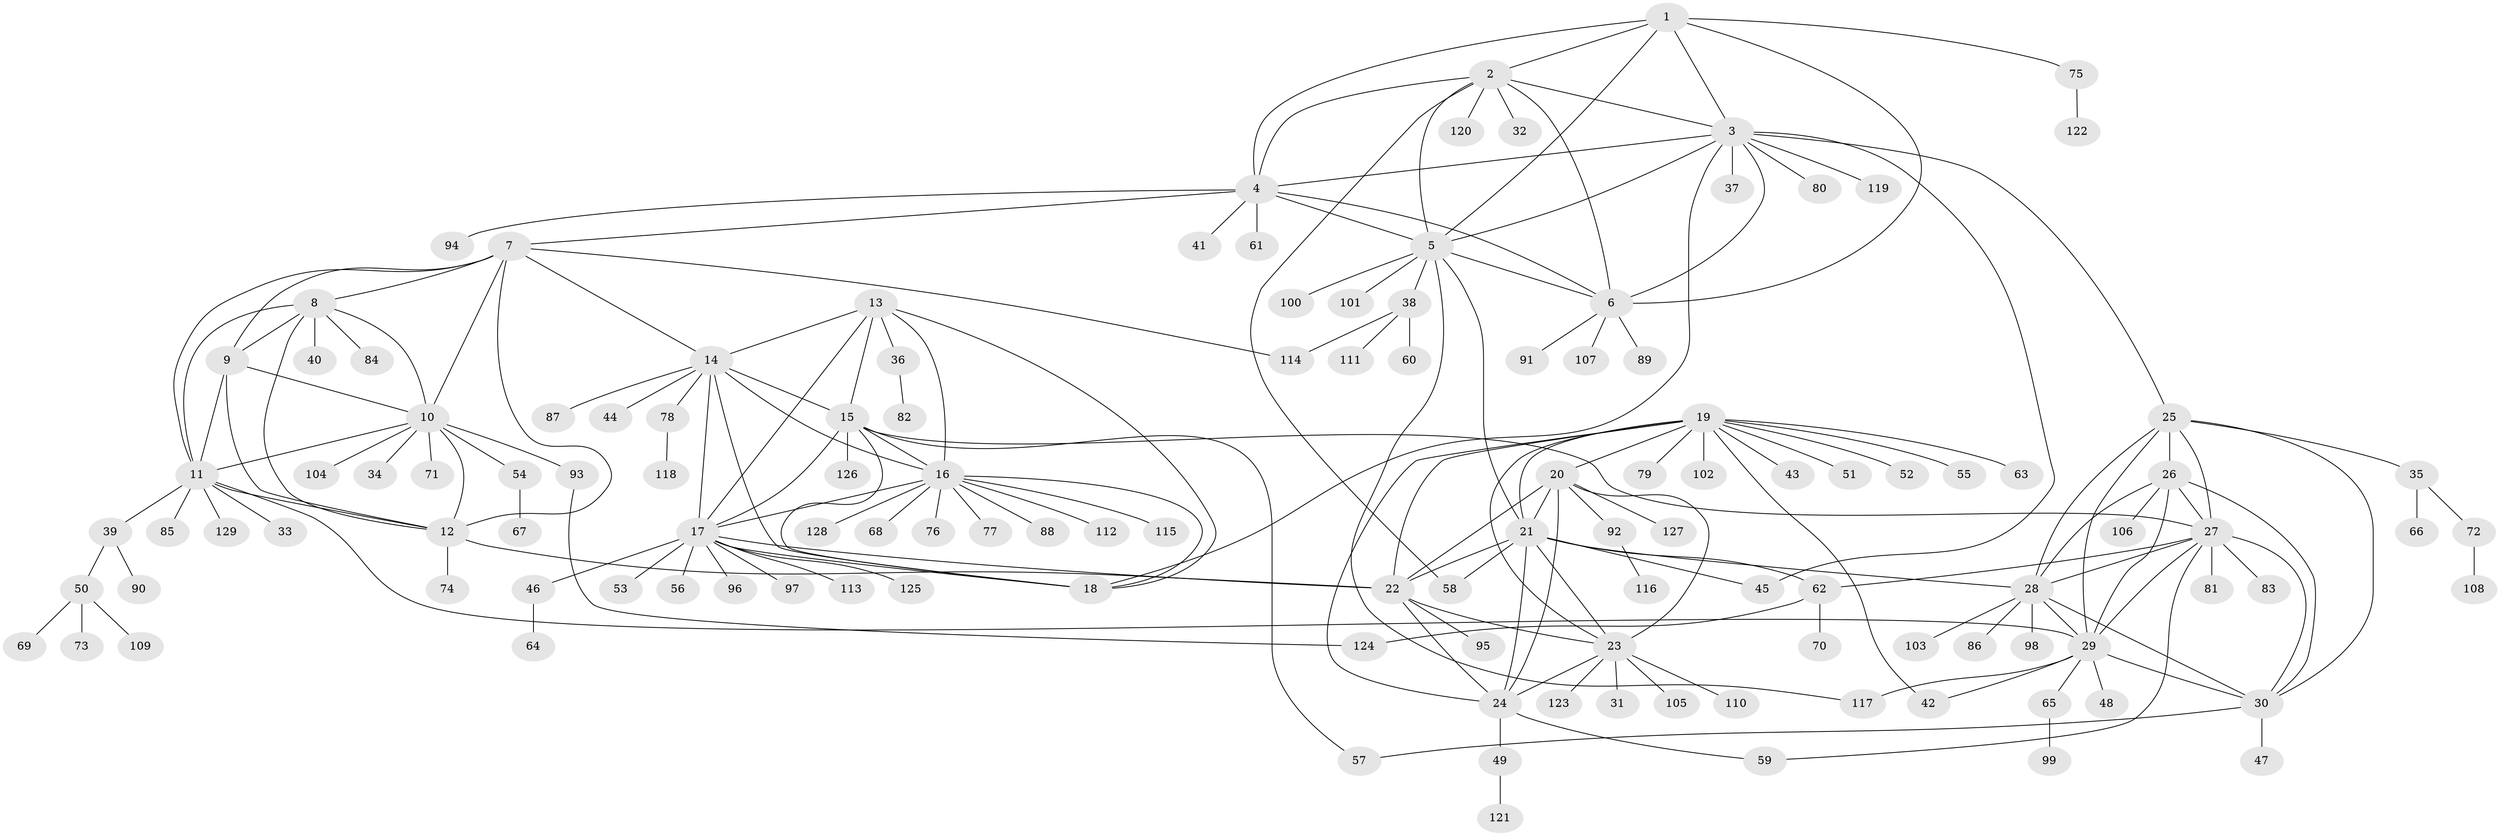 // Generated by graph-tools (version 1.1) at 2025/37/03/09/25 02:37:13]
// undirected, 129 vertices, 193 edges
graph export_dot {
graph [start="1"]
  node [color=gray90,style=filled];
  1;
  2;
  3;
  4;
  5;
  6;
  7;
  8;
  9;
  10;
  11;
  12;
  13;
  14;
  15;
  16;
  17;
  18;
  19;
  20;
  21;
  22;
  23;
  24;
  25;
  26;
  27;
  28;
  29;
  30;
  31;
  32;
  33;
  34;
  35;
  36;
  37;
  38;
  39;
  40;
  41;
  42;
  43;
  44;
  45;
  46;
  47;
  48;
  49;
  50;
  51;
  52;
  53;
  54;
  55;
  56;
  57;
  58;
  59;
  60;
  61;
  62;
  63;
  64;
  65;
  66;
  67;
  68;
  69;
  70;
  71;
  72;
  73;
  74;
  75;
  76;
  77;
  78;
  79;
  80;
  81;
  82;
  83;
  84;
  85;
  86;
  87;
  88;
  89;
  90;
  91;
  92;
  93;
  94;
  95;
  96;
  97;
  98;
  99;
  100;
  101;
  102;
  103;
  104;
  105;
  106;
  107;
  108;
  109;
  110;
  111;
  112;
  113;
  114;
  115;
  116;
  117;
  118;
  119;
  120;
  121;
  122;
  123;
  124;
  125;
  126;
  127;
  128;
  129;
  1 -- 2;
  1 -- 3;
  1 -- 4;
  1 -- 5;
  1 -- 6;
  1 -- 75;
  2 -- 3;
  2 -- 4;
  2 -- 5;
  2 -- 6;
  2 -- 32;
  2 -- 58;
  2 -- 120;
  3 -- 4;
  3 -- 5;
  3 -- 6;
  3 -- 18;
  3 -- 25;
  3 -- 37;
  3 -- 45;
  3 -- 80;
  3 -- 119;
  4 -- 5;
  4 -- 6;
  4 -- 7;
  4 -- 41;
  4 -- 61;
  4 -- 94;
  5 -- 6;
  5 -- 21;
  5 -- 38;
  5 -- 100;
  5 -- 101;
  5 -- 117;
  6 -- 89;
  6 -- 91;
  6 -- 107;
  7 -- 8;
  7 -- 9;
  7 -- 10;
  7 -- 11;
  7 -- 12;
  7 -- 14;
  7 -- 114;
  8 -- 9;
  8 -- 10;
  8 -- 11;
  8 -- 12;
  8 -- 40;
  8 -- 84;
  9 -- 10;
  9 -- 11;
  9 -- 12;
  10 -- 11;
  10 -- 12;
  10 -- 34;
  10 -- 54;
  10 -- 71;
  10 -- 93;
  10 -- 104;
  11 -- 12;
  11 -- 29;
  11 -- 33;
  11 -- 39;
  11 -- 85;
  11 -- 129;
  12 -- 22;
  12 -- 74;
  13 -- 14;
  13 -- 15;
  13 -- 16;
  13 -- 17;
  13 -- 18;
  13 -- 36;
  14 -- 15;
  14 -- 16;
  14 -- 17;
  14 -- 18;
  14 -- 44;
  14 -- 78;
  14 -- 87;
  15 -- 16;
  15 -- 17;
  15 -- 18;
  15 -- 27;
  15 -- 57;
  15 -- 126;
  16 -- 17;
  16 -- 18;
  16 -- 68;
  16 -- 76;
  16 -- 77;
  16 -- 88;
  16 -- 112;
  16 -- 115;
  16 -- 128;
  17 -- 18;
  17 -- 22;
  17 -- 46;
  17 -- 53;
  17 -- 56;
  17 -- 96;
  17 -- 97;
  17 -- 113;
  17 -- 125;
  19 -- 20;
  19 -- 21;
  19 -- 22;
  19 -- 23;
  19 -- 24;
  19 -- 42;
  19 -- 43;
  19 -- 51;
  19 -- 52;
  19 -- 55;
  19 -- 63;
  19 -- 79;
  19 -- 102;
  20 -- 21;
  20 -- 22;
  20 -- 23;
  20 -- 24;
  20 -- 92;
  20 -- 127;
  21 -- 22;
  21 -- 23;
  21 -- 24;
  21 -- 28;
  21 -- 45;
  21 -- 58;
  21 -- 62;
  22 -- 23;
  22 -- 24;
  22 -- 95;
  23 -- 24;
  23 -- 31;
  23 -- 105;
  23 -- 110;
  23 -- 123;
  24 -- 49;
  24 -- 59;
  25 -- 26;
  25 -- 27;
  25 -- 28;
  25 -- 29;
  25 -- 30;
  25 -- 35;
  26 -- 27;
  26 -- 28;
  26 -- 29;
  26 -- 30;
  26 -- 106;
  27 -- 28;
  27 -- 29;
  27 -- 30;
  27 -- 59;
  27 -- 62;
  27 -- 81;
  27 -- 83;
  28 -- 29;
  28 -- 30;
  28 -- 86;
  28 -- 98;
  28 -- 103;
  29 -- 30;
  29 -- 42;
  29 -- 48;
  29 -- 65;
  29 -- 117;
  30 -- 47;
  30 -- 57;
  35 -- 66;
  35 -- 72;
  36 -- 82;
  38 -- 60;
  38 -- 111;
  38 -- 114;
  39 -- 50;
  39 -- 90;
  46 -- 64;
  49 -- 121;
  50 -- 69;
  50 -- 73;
  50 -- 109;
  54 -- 67;
  62 -- 70;
  62 -- 124;
  65 -- 99;
  72 -- 108;
  75 -- 122;
  78 -- 118;
  92 -- 116;
  93 -- 124;
}
